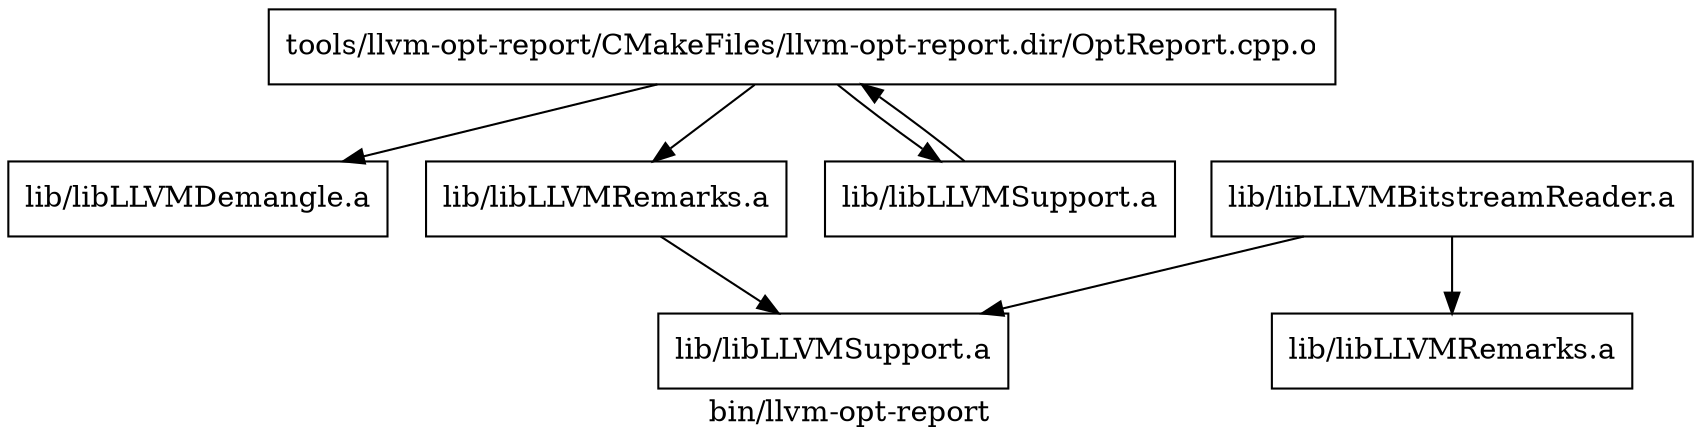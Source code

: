 digraph "bin/llvm-opt-report" {
	label="bin/llvm-opt-report";

	Node0x55734b47cf58 [shape=record,shape=record,label="{tools/llvm-opt-report/CMakeFiles/llvm-opt-report.dir/OptReport.cpp.o}"];
	Node0x55734b47cf58 -> Node0x55734b47ea90;
	Node0x55734b47cf58 -> Node0x55734b47f3e8;
	Node0x55734b47cf58 -> Node0x55734b47dcc0;
	Node0x55734b47ea90 [shape=record,shape=record,label="{lib/libLLVMDemangle.a}"];
	Node0x55734b47f3e8 [shape=record,shape=record,label="{lib/libLLVMRemarks.a}"];
	Node0x55734b47f3e8 -> Node0x55734b47c188;
	Node0x55734b47dcc0 [shape=record,shape=record,label="{lib/libLLVMSupport.a}"];
	Node0x55734b47dcc0 -> Node0x55734b47cf58;
	Node0x55734b47c188 [shape=record,shape=record,label="{lib/libLLVMSupport.a}"];
	Node0x55734b47c8d8 [shape=record,shape=record,label="{lib/libLLVMBitstreamReader.a}"];
	Node0x55734b47c8d8 -> Node0x55734b47e478;
	Node0x55734b47c8d8 -> Node0x55734b47c188;
	Node0x55734b47e478 [shape=record,shape=record,label="{lib/libLLVMRemarks.a}"];
}
